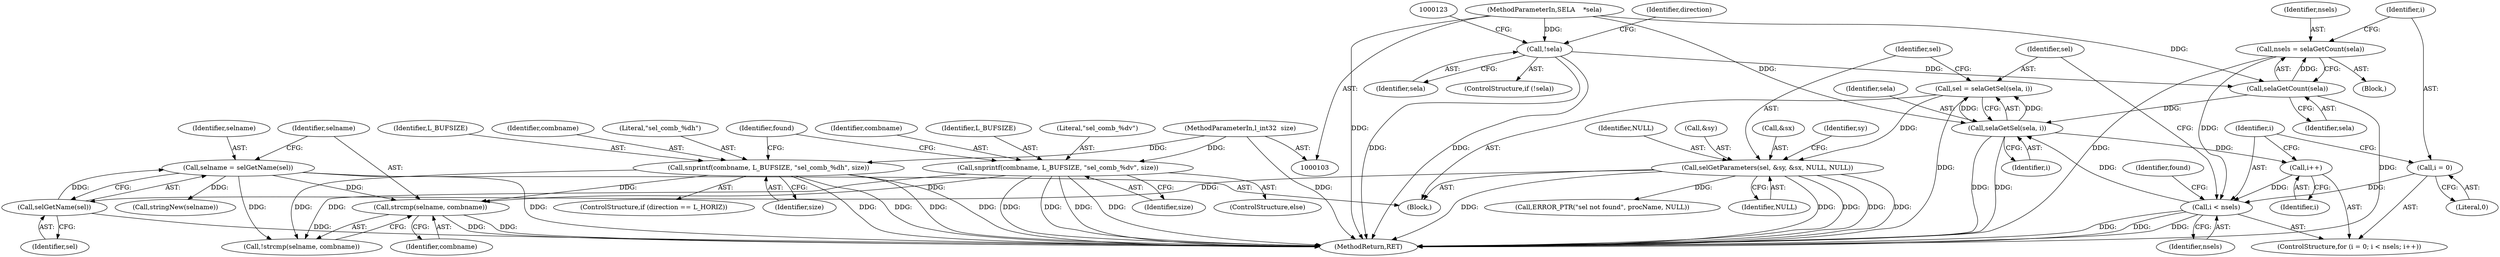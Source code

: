 digraph "0_leptonica_ee301cb2029db8a6289c5295daa42bba7715e99a_7@API" {
"1000203" [label="(Call,strcmp(selname, combname))"];
"1000197" [label="(Call,selname = selGetName(sel))"];
"1000199" [label="(Call,selGetName(sel))"];
"1000180" [label="(Call,selGetParameters(sel, &sy, &sx, NULL, NULL))"];
"1000175" [label="(Call,sel = selaGetSel(sela, i))"];
"1000177" [label="(Call,selaGetSel(sela, i))"];
"1000163" [label="(Call,selaGetCount(sela))"];
"1000119" [label="(Call,!sela)"];
"1000104" [label="(MethodParameterIn,SELA    *sela)"];
"1000169" [label="(Call,i < nsels)"];
"1000166" [label="(Call,i = 0)"];
"1000172" [label="(Call,i++)"];
"1000161" [label="(Call,nsels = selaGetCount(sela))"];
"1000147" [label="(Call,snprintf(combname, L_BUFSIZE, \"sel_comb_%dh\", size))"];
"1000105" [label="(MethodParameterIn,l_int32  size)"];
"1000153" [label="(Call,snprintf(combname, L_BUFSIZE, \"sel_comb_%dv\", size))"];
"1000184" [label="(Call,&sx)"];
"1000220" [label="(Call,ERROR_PTR(\"sel not found\", procName, NULL))"];
"1000204" [label="(Identifier,selname)"];
"1000199" [label="(Call,selGetName(sel))"];
"1000182" [label="(Call,&sy)"];
"1000179" [label="(Identifier,i)"];
"1000163" [label="(Call,selaGetCount(sela))"];
"1000170" [label="(Identifier,i)"];
"1000151" [label="(Identifier,size)"];
"1000157" [label="(Identifier,size)"];
"1000197" [label="(Call,selname = selGetName(sel))"];
"1000167" [label="(Identifier,i)"];
"1000120" [label="(Identifier,sela)"];
"1000180" [label="(Call,selGetParameters(sel, &sy, &sx, NULL, NULL))"];
"1000166" [label="(Call,i = 0)"];
"1000212" [label="(Identifier,found)"];
"1000205" [label="(Identifier,combname)"];
"1000174" [label="(Block,)"];
"1000119" [label="(Call,!sela)"];
"1000178" [label="(Identifier,sela)"];
"1000118" [label="(ControlStructure,if (!sela))"];
"1000191" [label="(Identifier,sy)"];
"1000173" [label="(Identifier,i)"];
"1000186" [label="(Identifier,NULL)"];
"1000147" [label="(Call,snprintf(combname, L_BUFSIZE, \"sel_comb_%dh\", size))"];
"1000176" [label="(Identifier,sel)"];
"1000187" [label="(Identifier,NULL)"];
"1000131" [label="(Identifier,direction)"];
"1000168" [label="(Literal,0)"];
"1000150" [label="(Literal,\"sel_comb_%dh\")"];
"1000152" [label="(ControlStructure,else)"];
"1000156" [label="(Literal,\"sel_comb_%dv\")"];
"1000200" [label="(Identifier,sel)"];
"1000159" [label="(Identifier,found)"];
"1000165" [label="(ControlStructure,for (i = 0; i < nsels; i++))"];
"1000149" [label="(Identifier,L_BUFSIZE)"];
"1000224" [label="(MethodReturn,RET)"];
"1000198" [label="(Identifier,selname)"];
"1000175" [label="(Call,sel = selaGetSel(sela, i))"];
"1000172" [label="(Call,i++)"];
"1000161" [label="(Call,nsels = selaGetCount(sela))"];
"1000107" [label="(Block,)"];
"1000214" [label="(Call,stringNew(selname))"];
"1000181" [label="(Identifier,sel)"];
"1000203" [label="(Call,strcmp(selname, combname))"];
"1000177" [label="(Call,selaGetSel(sela, i))"];
"1000148" [label="(Identifier,combname)"];
"1000202" [label="(Call,!strcmp(selname, combname))"];
"1000169" [label="(Call,i < nsels)"];
"1000164" [label="(Identifier,sela)"];
"1000171" [label="(Identifier,nsels)"];
"1000162" [label="(Identifier,nsels)"];
"1000143" [label="(ControlStructure,if (direction == L_HORIZ))"];
"1000154" [label="(Identifier,combname)"];
"1000155" [label="(Identifier,L_BUFSIZE)"];
"1000104" [label="(MethodParameterIn,SELA    *sela)"];
"1000153" [label="(Call,snprintf(combname, L_BUFSIZE, \"sel_comb_%dv\", size))"];
"1000105" [label="(MethodParameterIn,l_int32  size)"];
"1000203" -> "1000202"  [label="AST: "];
"1000203" -> "1000205"  [label="CFG: "];
"1000204" -> "1000203"  [label="AST: "];
"1000205" -> "1000203"  [label="AST: "];
"1000202" -> "1000203"  [label="CFG: "];
"1000203" -> "1000224"  [label="DDG: "];
"1000203" -> "1000224"  [label="DDG: "];
"1000197" -> "1000203"  [label="DDG: "];
"1000147" -> "1000203"  [label="DDG: "];
"1000153" -> "1000203"  [label="DDG: "];
"1000197" -> "1000174"  [label="AST: "];
"1000197" -> "1000199"  [label="CFG: "];
"1000198" -> "1000197"  [label="AST: "];
"1000199" -> "1000197"  [label="AST: "];
"1000204" -> "1000197"  [label="CFG: "];
"1000197" -> "1000224"  [label="DDG: "];
"1000199" -> "1000197"  [label="DDG: "];
"1000197" -> "1000202"  [label="DDG: "];
"1000197" -> "1000214"  [label="DDG: "];
"1000199" -> "1000200"  [label="CFG: "];
"1000200" -> "1000199"  [label="AST: "];
"1000199" -> "1000224"  [label="DDG: "];
"1000180" -> "1000199"  [label="DDG: "];
"1000180" -> "1000174"  [label="AST: "];
"1000180" -> "1000187"  [label="CFG: "];
"1000181" -> "1000180"  [label="AST: "];
"1000182" -> "1000180"  [label="AST: "];
"1000184" -> "1000180"  [label="AST: "];
"1000186" -> "1000180"  [label="AST: "];
"1000187" -> "1000180"  [label="AST: "];
"1000191" -> "1000180"  [label="CFG: "];
"1000180" -> "1000224"  [label="DDG: "];
"1000180" -> "1000224"  [label="DDG: "];
"1000180" -> "1000224"  [label="DDG: "];
"1000180" -> "1000224"  [label="DDG: "];
"1000180" -> "1000224"  [label="DDG: "];
"1000175" -> "1000180"  [label="DDG: "];
"1000180" -> "1000220"  [label="DDG: "];
"1000175" -> "1000174"  [label="AST: "];
"1000175" -> "1000177"  [label="CFG: "];
"1000176" -> "1000175"  [label="AST: "];
"1000177" -> "1000175"  [label="AST: "];
"1000181" -> "1000175"  [label="CFG: "];
"1000175" -> "1000224"  [label="DDG: "];
"1000177" -> "1000175"  [label="DDG: "];
"1000177" -> "1000175"  [label="DDG: "];
"1000177" -> "1000179"  [label="CFG: "];
"1000178" -> "1000177"  [label="AST: "];
"1000179" -> "1000177"  [label="AST: "];
"1000177" -> "1000224"  [label="DDG: "];
"1000177" -> "1000224"  [label="DDG: "];
"1000177" -> "1000172"  [label="DDG: "];
"1000163" -> "1000177"  [label="DDG: "];
"1000104" -> "1000177"  [label="DDG: "];
"1000169" -> "1000177"  [label="DDG: "];
"1000163" -> "1000161"  [label="AST: "];
"1000163" -> "1000164"  [label="CFG: "];
"1000164" -> "1000163"  [label="AST: "];
"1000161" -> "1000163"  [label="CFG: "];
"1000163" -> "1000224"  [label="DDG: "];
"1000163" -> "1000161"  [label="DDG: "];
"1000119" -> "1000163"  [label="DDG: "];
"1000104" -> "1000163"  [label="DDG: "];
"1000119" -> "1000118"  [label="AST: "];
"1000119" -> "1000120"  [label="CFG: "];
"1000120" -> "1000119"  [label="AST: "];
"1000123" -> "1000119"  [label="CFG: "];
"1000131" -> "1000119"  [label="CFG: "];
"1000119" -> "1000224"  [label="DDG: "];
"1000119" -> "1000224"  [label="DDG: "];
"1000104" -> "1000119"  [label="DDG: "];
"1000104" -> "1000103"  [label="AST: "];
"1000104" -> "1000224"  [label="DDG: "];
"1000169" -> "1000165"  [label="AST: "];
"1000169" -> "1000171"  [label="CFG: "];
"1000170" -> "1000169"  [label="AST: "];
"1000171" -> "1000169"  [label="AST: "];
"1000176" -> "1000169"  [label="CFG: "];
"1000212" -> "1000169"  [label="CFG: "];
"1000169" -> "1000224"  [label="DDG: "];
"1000169" -> "1000224"  [label="DDG: "];
"1000169" -> "1000224"  [label="DDG: "];
"1000166" -> "1000169"  [label="DDG: "];
"1000172" -> "1000169"  [label="DDG: "];
"1000161" -> "1000169"  [label="DDG: "];
"1000166" -> "1000165"  [label="AST: "];
"1000166" -> "1000168"  [label="CFG: "];
"1000167" -> "1000166"  [label="AST: "];
"1000168" -> "1000166"  [label="AST: "];
"1000170" -> "1000166"  [label="CFG: "];
"1000172" -> "1000165"  [label="AST: "];
"1000172" -> "1000173"  [label="CFG: "];
"1000173" -> "1000172"  [label="AST: "];
"1000170" -> "1000172"  [label="CFG: "];
"1000161" -> "1000107"  [label="AST: "];
"1000162" -> "1000161"  [label="AST: "];
"1000167" -> "1000161"  [label="CFG: "];
"1000161" -> "1000224"  [label="DDG: "];
"1000147" -> "1000143"  [label="AST: "];
"1000147" -> "1000151"  [label="CFG: "];
"1000148" -> "1000147"  [label="AST: "];
"1000149" -> "1000147"  [label="AST: "];
"1000150" -> "1000147"  [label="AST: "];
"1000151" -> "1000147"  [label="AST: "];
"1000159" -> "1000147"  [label="CFG: "];
"1000147" -> "1000224"  [label="DDG: "];
"1000147" -> "1000224"  [label="DDG: "];
"1000147" -> "1000224"  [label="DDG: "];
"1000147" -> "1000224"  [label="DDG: "];
"1000105" -> "1000147"  [label="DDG: "];
"1000147" -> "1000202"  [label="DDG: "];
"1000105" -> "1000103"  [label="AST: "];
"1000105" -> "1000224"  [label="DDG: "];
"1000105" -> "1000153"  [label="DDG: "];
"1000153" -> "1000152"  [label="AST: "];
"1000153" -> "1000157"  [label="CFG: "];
"1000154" -> "1000153"  [label="AST: "];
"1000155" -> "1000153"  [label="AST: "];
"1000156" -> "1000153"  [label="AST: "];
"1000157" -> "1000153"  [label="AST: "];
"1000159" -> "1000153"  [label="CFG: "];
"1000153" -> "1000224"  [label="DDG: "];
"1000153" -> "1000224"  [label="DDG: "];
"1000153" -> "1000224"  [label="DDG: "];
"1000153" -> "1000224"  [label="DDG: "];
"1000153" -> "1000202"  [label="DDG: "];
}
